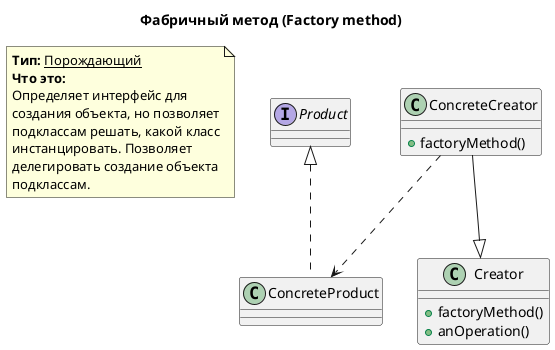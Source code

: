 @startuml

title Фабричный метод (Factory method)

note as INFO
<b>Тип:</b> <u>Порождающий</u>
<b>Что это:</b>
Определяет интерфейс для
создания объекта, но позволяет
подклассам решать, какой класс
инстанцировать. Позволяет
делегировать создание объекта
подклассам.
endnote

interface Product
class ConcreteProduct 
class Creator {
    +factoryMethod()
    +anOperation()
}

class ConcreteCreator{
    +factoryMethod()
}

Product <|.. ConcreteProduct
ConcreteCreator ..> ConcreteProduct
ConcreteCreator --|> Creator

@enduml